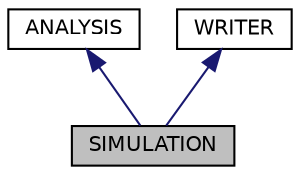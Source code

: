 digraph "SIMULATION"
{
 // LATEX_PDF_SIZE
  edge [fontname="Helvetica",fontsize="10",labelfontname="Helvetica",labelfontsize="10"];
  node [fontname="Helvetica",fontsize="10",shape=record];
  Node1 [label="SIMULATION",height=0.2,width=0.4,color="black", fillcolor="grey75", style="filled", fontcolor="black",tooltip=" "];
  Node2 -> Node1 [dir="back",color="midnightblue",fontsize="10",style="solid",fontname="Helvetica"];
  Node2 [label="ANALYSIS",height=0.2,width=0.4,color="black", fillcolor="white", style="filled",URL="$classquanTest_1_1analysis_1_1ANALYSIS.html",tooltip=" "];
  Node3 -> Node1 [dir="back",color="midnightblue",fontsize="10",style="solid",fontname="Helvetica"];
  Node3 [label="WRITER",height=0.2,width=0.4,color="black", fillcolor="white", style="filled",URL="$classquanTest_1_1writer_1_1WRITER.html",tooltip=" "];
}
